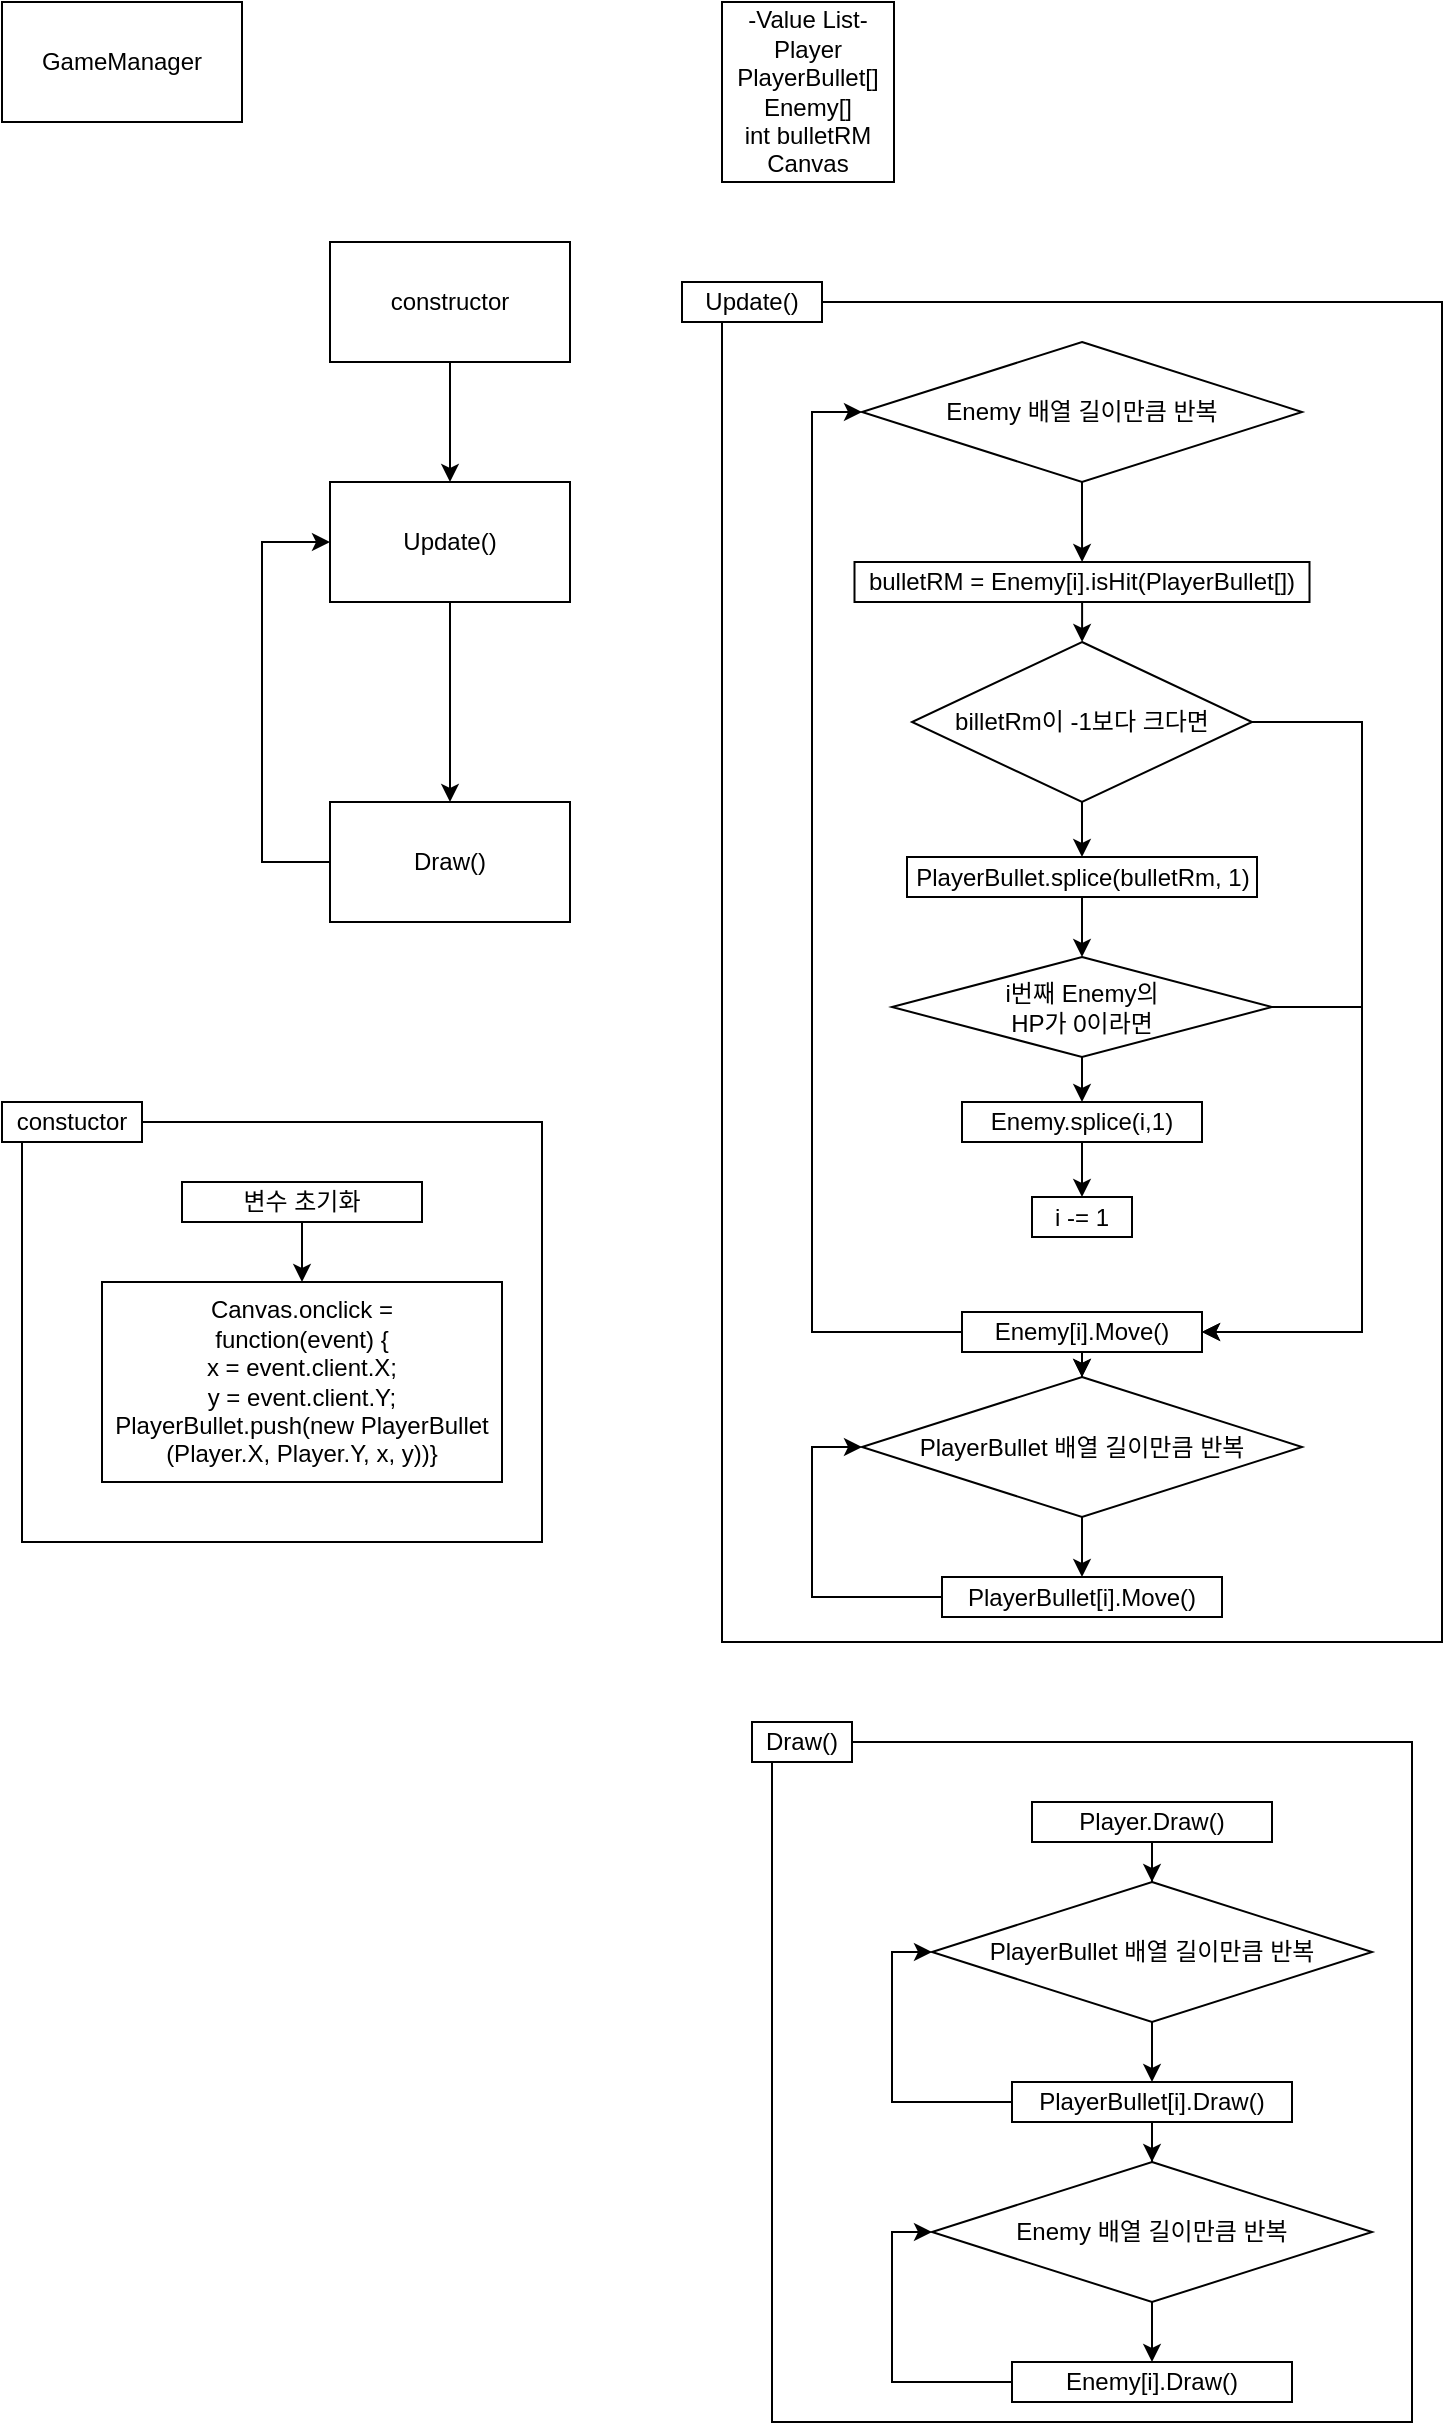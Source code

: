 <mxfile version="18.0.2" type="device"><diagram id="dOSIlctDaxzFNJbiFpln" name="Page-1"><mxGraphModel dx="454" dy="668" grid="1" gridSize="10" guides="1" tooltips="1" connect="1" arrows="1" fold="1" page="1" pageScale="1" pageWidth="2339" pageHeight="3300" math="0" shadow="0"><root><mxCell id="0"/><mxCell id="1" parent="0"/><mxCell id="VZs8ZNXlbFE_6fzTME0p-77" value="" style="rounded=0;whiteSpace=wrap;html=1;" vertex="1" parent="1"><mxGeometry x="40" y="590" width="260" height="210" as="geometry"/></mxCell><mxCell id="VZs8ZNXlbFE_6fzTME0p-37" value="" style="rounded=0;whiteSpace=wrap;html=1;" vertex="1" parent="1"><mxGeometry x="415" y="900" width="320" height="340" as="geometry"/></mxCell><mxCell id="VZs8ZNXlbFE_6fzTME0p-10" value="" style="rounded=0;whiteSpace=wrap;html=1;" vertex="1" parent="1"><mxGeometry x="390" y="180" width="360" height="670" as="geometry"/></mxCell><mxCell id="VZs8ZNXlbFE_6fzTME0p-1" value="GameManager" style="rounded=0;whiteSpace=wrap;html=1;" vertex="1" parent="1"><mxGeometry x="30" y="30" width="120" height="60" as="geometry"/></mxCell><mxCell id="VZs8ZNXlbFE_6fzTME0p-5" style="edgeStyle=orthogonalEdgeStyle;rounded=0;orthogonalLoop=1;jettySize=auto;html=1;entryX=0.5;entryY=0;entryDx=0;entryDy=0;" edge="1" parent="1" source="VZs8ZNXlbFE_6fzTME0p-2" target="VZs8ZNXlbFE_6fzTME0p-3"><mxGeometry relative="1" as="geometry"/></mxCell><mxCell id="VZs8ZNXlbFE_6fzTME0p-2" value="constructor" style="rounded=0;whiteSpace=wrap;html=1;" vertex="1" parent="1"><mxGeometry x="194" y="150" width="120" height="60" as="geometry"/></mxCell><mxCell id="VZs8ZNXlbFE_6fzTME0p-6" style="edgeStyle=orthogonalEdgeStyle;rounded=0;orthogonalLoop=1;jettySize=auto;html=1;entryX=0.5;entryY=0;entryDx=0;entryDy=0;" edge="1" parent="1" source="VZs8ZNXlbFE_6fzTME0p-3" target="VZs8ZNXlbFE_6fzTME0p-4"><mxGeometry relative="1" as="geometry"/></mxCell><mxCell id="VZs8ZNXlbFE_6fzTME0p-3" value="Update()" style="rounded=0;whiteSpace=wrap;html=1;" vertex="1" parent="1"><mxGeometry x="194" y="270" width="120" height="60" as="geometry"/></mxCell><mxCell id="VZs8ZNXlbFE_6fzTME0p-7" style="edgeStyle=orthogonalEdgeStyle;rounded=0;orthogonalLoop=1;jettySize=auto;html=1;entryX=0;entryY=0.5;entryDx=0;entryDy=0;" edge="1" parent="1" source="VZs8ZNXlbFE_6fzTME0p-4" target="VZs8ZNXlbFE_6fzTME0p-3"><mxGeometry relative="1" as="geometry"><Array as="points"><mxPoint x="160" y="460"/><mxPoint x="160" y="300"/></Array></mxGeometry></mxCell><mxCell id="VZs8ZNXlbFE_6fzTME0p-4" value="Draw()" style="rounded=0;whiteSpace=wrap;html=1;" vertex="1" parent="1"><mxGeometry x="194" y="430" width="120" height="60" as="geometry"/></mxCell><mxCell id="VZs8ZNXlbFE_6fzTME0p-8" value="-Value List-&lt;br&gt;Player&lt;br&gt;PlayerBullet[]&lt;br&gt;Enemy[]&lt;br&gt;int bulletRM&lt;br&gt;Canvas" style="rounded=0;whiteSpace=wrap;html=1;" vertex="1" parent="1"><mxGeometry x="390" y="30" width="86" height="90" as="geometry"/></mxCell><mxCell id="VZs8ZNXlbFE_6fzTME0p-9" value="Update()" style="rounded=0;whiteSpace=wrap;html=1;direction=south;" vertex="1" parent="1"><mxGeometry x="370" y="170" width="70" height="20" as="geometry"/></mxCell><mxCell id="VZs8ZNXlbFE_6fzTME0p-15" style="edgeStyle=orthogonalEdgeStyle;rounded=0;orthogonalLoop=1;jettySize=auto;html=1;" edge="1" parent="1" source="VZs8ZNXlbFE_6fzTME0p-13" target="VZs8ZNXlbFE_6fzTME0p-14"><mxGeometry relative="1" as="geometry"/></mxCell><mxCell id="VZs8ZNXlbFE_6fzTME0p-13" value="Enemy 배열 길이만큼 반복" style="rhombus;whiteSpace=wrap;html=1;" vertex="1" parent="1"><mxGeometry x="460" y="200" width="220" height="70" as="geometry"/></mxCell><mxCell id="VZs8ZNXlbFE_6fzTME0p-83" value="" style="edgeStyle=orthogonalEdgeStyle;rounded=0;orthogonalLoop=1;jettySize=auto;html=1;" edge="1" parent="1" source="VZs8ZNXlbFE_6fzTME0p-14" target="VZs8ZNXlbFE_6fzTME0p-82"><mxGeometry relative="1" as="geometry"/></mxCell><mxCell id="VZs8ZNXlbFE_6fzTME0p-14" value="bulletRM = Enemy[i].isHit(PlayerBullet[])" style="rounded=0;whiteSpace=wrap;html=1;" vertex="1" parent="1"><mxGeometry x="456.25" y="310" width="227.5" height="20" as="geometry"/></mxCell><mxCell id="VZs8ZNXlbFE_6fzTME0p-25" style="edgeStyle=orthogonalEdgeStyle;rounded=0;orthogonalLoop=1;jettySize=auto;html=1;exitX=0.5;exitY=1;exitDx=0;exitDy=0;" edge="1" parent="1" source="VZs8ZNXlbFE_6fzTME0p-20" target="VZs8ZNXlbFE_6fzTME0p-23"><mxGeometry relative="1" as="geometry"><mxPoint x="570" y="490" as="sourcePoint"/></mxGeometry></mxCell><mxCell id="VZs8ZNXlbFE_6fzTME0p-71" value="" style="edgeStyle=orthogonalEdgeStyle;rounded=0;orthogonalLoop=1;jettySize=auto;html=1;" edge="1" parent="1" source="VZs8ZNXlbFE_6fzTME0p-20" target="VZs8ZNXlbFE_6fzTME0p-23"><mxGeometry relative="1" as="geometry"/></mxCell><mxCell id="VZs8ZNXlbFE_6fzTME0p-72" style="edgeStyle=orthogonalEdgeStyle;rounded=0;orthogonalLoop=1;jettySize=auto;html=1;entryX=0;entryY=0.5;entryDx=0;entryDy=0;exitX=0;exitY=0.5;exitDx=0;exitDy=0;" edge="1" parent="1" source="VZs8ZNXlbFE_6fzTME0p-20" target="VZs8ZNXlbFE_6fzTME0p-13"><mxGeometry relative="1" as="geometry"><mxPoint x="455" y="342.5" as="targetPoint"/><Array as="points"><mxPoint x="435" y="695"/><mxPoint x="435" y="235"/></Array></mxGeometry></mxCell><mxCell id="VZs8ZNXlbFE_6fzTME0p-20" value="Enemy[i].Move()" style="rounded=0;whiteSpace=wrap;html=1;" vertex="1" parent="1"><mxGeometry x="510" y="685" width="120" height="20" as="geometry"/></mxCell><mxCell id="VZs8ZNXlbFE_6fzTME0p-29" style="edgeStyle=orthogonalEdgeStyle;rounded=0;orthogonalLoop=1;jettySize=auto;html=1;entryX=0.5;entryY=0;entryDx=0;entryDy=0;" edge="1" parent="1" source="VZs8ZNXlbFE_6fzTME0p-23" target="VZs8ZNXlbFE_6fzTME0p-27"><mxGeometry relative="1" as="geometry"/></mxCell><mxCell id="VZs8ZNXlbFE_6fzTME0p-23" value="PlayerBullet 배열 길이만큼 반복" style="rhombus;whiteSpace=wrap;html=1;" vertex="1" parent="1"><mxGeometry x="460" y="717.5" width="220" height="70" as="geometry"/></mxCell><mxCell id="VZs8ZNXlbFE_6fzTME0p-30" style="edgeStyle=orthogonalEdgeStyle;rounded=0;orthogonalLoop=1;jettySize=auto;html=1;entryX=0;entryY=0.5;entryDx=0;entryDy=0;" edge="1" parent="1" source="VZs8ZNXlbFE_6fzTME0p-27" target="VZs8ZNXlbFE_6fzTME0p-23"><mxGeometry relative="1" as="geometry"><Array as="points"><mxPoint x="435" y="827.5"/><mxPoint x="435" y="752.5"/></Array></mxGeometry></mxCell><mxCell id="VZs8ZNXlbFE_6fzTME0p-27" value="PlayerBullet[i].Move()" style="rounded=0;whiteSpace=wrap;html=1;" vertex="1" parent="1"><mxGeometry x="500" y="817.5" width="140" height="20" as="geometry"/></mxCell><mxCell id="VZs8ZNXlbFE_6fzTME0p-36" value="Draw()" style="rounded=0;whiteSpace=wrap;html=1;" vertex="1" parent="1"><mxGeometry x="405" y="890" width="50" height="20" as="geometry"/></mxCell><mxCell id="VZs8ZNXlbFE_6fzTME0p-42" value="" style="edgeStyle=orthogonalEdgeStyle;rounded=0;orthogonalLoop=1;jettySize=auto;html=1;" edge="1" parent="1" source="VZs8ZNXlbFE_6fzTME0p-38" target="VZs8ZNXlbFE_6fzTME0p-39"><mxGeometry relative="1" as="geometry"/></mxCell><mxCell id="VZs8ZNXlbFE_6fzTME0p-38" value="Player.Draw()" style="rounded=0;whiteSpace=wrap;html=1;" vertex="1" parent="1"><mxGeometry x="545" y="930" width="120" height="20" as="geometry"/></mxCell><mxCell id="VZs8ZNXlbFE_6fzTME0p-43" style="edgeStyle=orthogonalEdgeStyle;rounded=0;orthogonalLoop=1;jettySize=auto;html=1;" edge="1" parent="1" source="VZs8ZNXlbFE_6fzTME0p-39" target="VZs8ZNXlbFE_6fzTME0p-41"><mxGeometry relative="1" as="geometry"/></mxCell><mxCell id="VZs8ZNXlbFE_6fzTME0p-39" value="PlayerBullet 배열 길이만큼 반복" style="rhombus;whiteSpace=wrap;html=1;" vertex="1" parent="1"><mxGeometry x="495" y="970" width="220" height="70" as="geometry"/></mxCell><mxCell id="VZs8ZNXlbFE_6fzTME0p-40" style="edgeStyle=orthogonalEdgeStyle;rounded=0;orthogonalLoop=1;jettySize=auto;html=1;entryX=0;entryY=0.5;entryDx=0;entryDy=0;" edge="1" parent="1" source="VZs8ZNXlbFE_6fzTME0p-41" target="VZs8ZNXlbFE_6fzTME0p-39"><mxGeometry relative="1" as="geometry"><Array as="points"><mxPoint x="475" y="1080"/><mxPoint x="475" y="1005"/></Array></mxGeometry></mxCell><mxCell id="VZs8ZNXlbFE_6fzTME0p-52" value="" style="edgeStyle=orthogonalEdgeStyle;rounded=0;orthogonalLoop=1;jettySize=auto;html=1;" edge="1" parent="1" source="VZs8ZNXlbFE_6fzTME0p-41" target="VZs8ZNXlbFE_6fzTME0p-45"><mxGeometry relative="1" as="geometry"/></mxCell><mxCell id="VZs8ZNXlbFE_6fzTME0p-41" value="PlayerBullet[i].Draw()" style="rounded=0;whiteSpace=wrap;html=1;" vertex="1" parent="1"><mxGeometry x="535" y="1070" width="140" height="20" as="geometry"/></mxCell><mxCell id="VZs8ZNXlbFE_6fzTME0p-50" style="edgeStyle=orthogonalEdgeStyle;rounded=0;orthogonalLoop=1;jettySize=auto;html=1;entryX=0.5;entryY=0;entryDx=0;entryDy=0;" edge="1" parent="1" source="VZs8ZNXlbFE_6fzTME0p-45" target="VZs8ZNXlbFE_6fzTME0p-49"><mxGeometry relative="1" as="geometry"/></mxCell><mxCell id="VZs8ZNXlbFE_6fzTME0p-45" value="Enemy 배열 길이만큼 반복" style="rhombus;whiteSpace=wrap;html=1;" vertex="1" parent="1"><mxGeometry x="495" y="1110" width="220" height="70" as="geometry"/></mxCell><mxCell id="VZs8ZNXlbFE_6fzTME0p-51" style="edgeStyle=orthogonalEdgeStyle;rounded=0;orthogonalLoop=1;jettySize=auto;html=1;entryX=0;entryY=0.5;entryDx=0;entryDy=0;" edge="1" parent="1" source="VZs8ZNXlbFE_6fzTME0p-49" target="VZs8ZNXlbFE_6fzTME0p-45"><mxGeometry relative="1" as="geometry"><Array as="points"><mxPoint x="475" y="1220"/><mxPoint x="475" y="1145"/></Array></mxGeometry></mxCell><mxCell id="VZs8ZNXlbFE_6fzTME0p-49" value="Enemy[i].Draw()" style="rounded=0;whiteSpace=wrap;html=1;" vertex="1" parent="1"><mxGeometry x="535" y="1210" width="140" height="20" as="geometry"/></mxCell><mxCell id="VZs8ZNXlbFE_6fzTME0p-75" style="edgeStyle=orthogonalEdgeStyle;rounded=0;orthogonalLoop=1;jettySize=auto;html=1;" edge="1" parent="1" source="VZs8ZNXlbFE_6fzTME0p-58" target="VZs8ZNXlbFE_6fzTME0p-61"><mxGeometry relative="1" as="geometry"/></mxCell><mxCell id="VZs8ZNXlbFE_6fzTME0p-58" value="PlayerBullet.splice(bulletRm, 1)" style="rounded=0;whiteSpace=wrap;html=1;" vertex="1" parent="1"><mxGeometry x="482.5" y="457.5" width="175" height="20" as="geometry"/></mxCell><mxCell id="VZs8ZNXlbFE_6fzTME0p-63" style="edgeStyle=orthogonalEdgeStyle;rounded=0;orthogonalLoop=1;jettySize=auto;html=1;" edge="1" parent="1" source="VZs8ZNXlbFE_6fzTME0p-61" target="VZs8ZNXlbFE_6fzTME0p-62"><mxGeometry relative="1" as="geometry"/></mxCell><mxCell id="VZs8ZNXlbFE_6fzTME0p-67" style="edgeStyle=orthogonalEdgeStyle;rounded=0;orthogonalLoop=1;jettySize=auto;html=1;entryX=1;entryY=0.5;entryDx=0;entryDy=0;" edge="1" parent="1" source="VZs8ZNXlbFE_6fzTME0p-61" target="VZs8ZNXlbFE_6fzTME0p-20"><mxGeometry relative="1" as="geometry"><mxPoint x="645" y="677.5" as="targetPoint"/><Array as="points"><mxPoint x="710" y="533"/><mxPoint x="710" y="695"/></Array></mxGeometry></mxCell><mxCell id="VZs8ZNXlbFE_6fzTME0p-61" value="i번째 Enemy의&lt;br&gt;HP가 0이라면" style="rhombus;whiteSpace=wrap;html=1;" vertex="1" parent="1"><mxGeometry x="475" y="507.5" width="190" height="50" as="geometry"/></mxCell><mxCell id="VZs8ZNXlbFE_6fzTME0p-70" value="" style="edgeStyle=orthogonalEdgeStyle;rounded=0;orthogonalLoop=1;jettySize=auto;html=1;" edge="1" parent="1" source="VZs8ZNXlbFE_6fzTME0p-62" target="VZs8ZNXlbFE_6fzTME0p-69"><mxGeometry relative="1" as="geometry"/></mxCell><mxCell id="VZs8ZNXlbFE_6fzTME0p-62" value="Enemy.splice(i,1)" style="rounded=0;whiteSpace=wrap;html=1;" vertex="1" parent="1"><mxGeometry x="510" y="580" width="120" height="20" as="geometry"/></mxCell><mxCell id="VZs8ZNXlbFE_6fzTME0p-69" value="i -= 1" style="rounded=0;whiteSpace=wrap;html=1;" vertex="1" parent="1"><mxGeometry x="545" y="627.5" width="50" height="20" as="geometry"/></mxCell><mxCell id="VZs8ZNXlbFE_6fzTME0p-76" value="constuctor" style="rounded=0;whiteSpace=wrap;html=1;" vertex="1" parent="1"><mxGeometry x="30" y="580" width="70" height="20" as="geometry"/></mxCell><mxCell id="VZs8ZNXlbFE_6fzTME0p-80" value="" style="edgeStyle=orthogonalEdgeStyle;rounded=0;orthogonalLoop=1;jettySize=auto;html=1;" edge="1" parent="1" source="VZs8ZNXlbFE_6fzTME0p-78" target="VZs8ZNXlbFE_6fzTME0p-79"><mxGeometry relative="1" as="geometry"/></mxCell><mxCell id="VZs8ZNXlbFE_6fzTME0p-78" value="변수 초기화" style="rounded=0;whiteSpace=wrap;html=1;" vertex="1" parent="1"><mxGeometry x="120" y="620" width="120" height="20" as="geometry"/></mxCell><mxCell id="VZs8ZNXlbFE_6fzTME0p-79" value="Canvas.onclick =&lt;br&gt;function(event) {&lt;br&gt;x = event.client.X;&lt;br&gt;y = event.client.Y;&lt;br&gt;PlayerBullet.push(new PlayerBullet&lt;br&gt;(Player.X, Player.Y, x, y))}" style="rounded=0;whiteSpace=wrap;html=1;" vertex="1" parent="1"><mxGeometry x="80" y="670" width="200" height="100" as="geometry"/></mxCell><mxCell id="VZs8ZNXlbFE_6fzTME0p-84" value="" style="edgeStyle=orthogonalEdgeStyle;rounded=0;orthogonalLoop=1;jettySize=auto;html=1;entryX=0.5;entryY=0;entryDx=0;entryDy=0;" edge="1" parent="1" source="VZs8ZNXlbFE_6fzTME0p-82" target="VZs8ZNXlbFE_6fzTME0p-58"><mxGeometry relative="1" as="geometry"/></mxCell><mxCell id="VZs8ZNXlbFE_6fzTME0p-88" style="edgeStyle=orthogonalEdgeStyle;rounded=0;orthogonalLoop=1;jettySize=auto;html=1;entryX=1;entryY=0.5;entryDx=0;entryDy=0;" edge="1" parent="1" source="VZs8ZNXlbFE_6fzTME0p-82" target="VZs8ZNXlbFE_6fzTME0p-20"><mxGeometry relative="1" as="geometry"><Array as="points"><mxPoint x="710" y="390"/><mxPoint x="710" y="695"/></Array></mxGeometry></mxCell><mxCell id="VZs8ZNXlbFE_6fzTME0p-82" value="billetRm이 -1보다 크다면" style="rhombus;whiteSpace=wrap;html=1;" vertex="1" parent="1"><mxGeometry x="485" y="350" width="170" height="80" as="geometry"/></mxCell></root></mxGraphModel></diagram></mxfile>